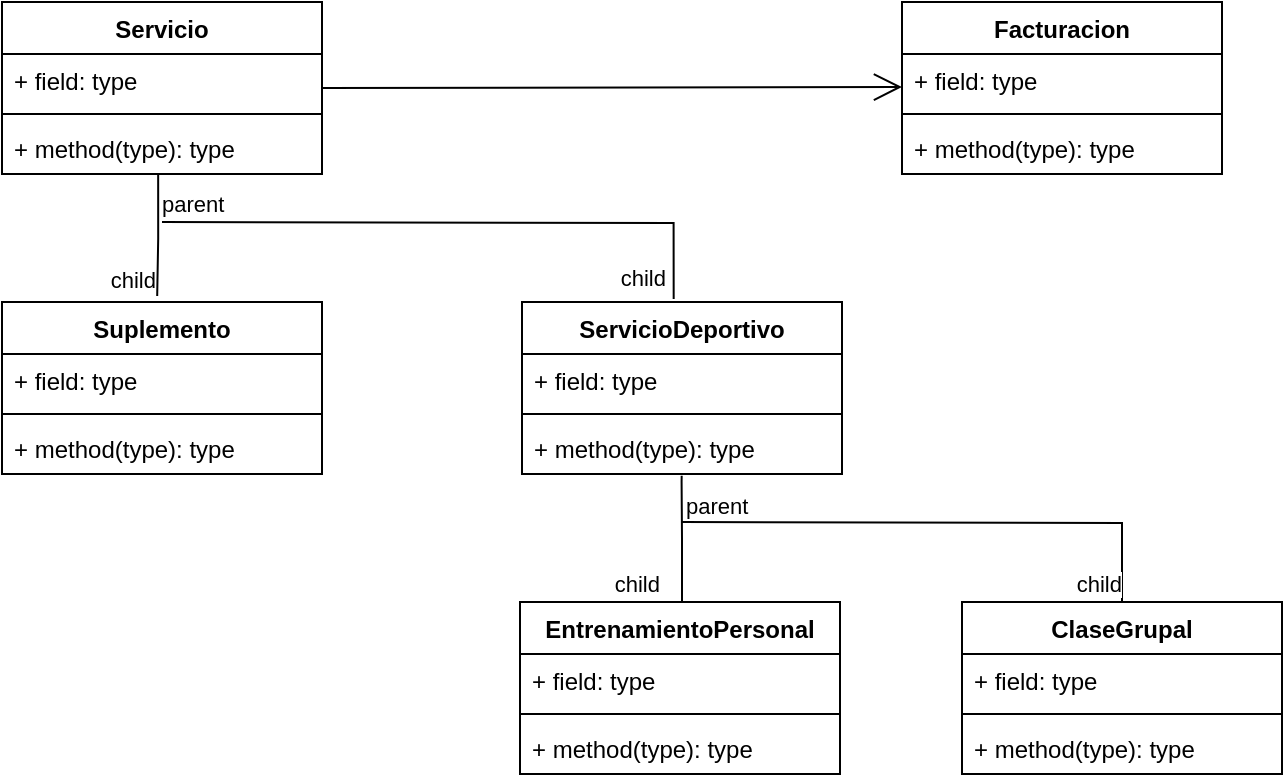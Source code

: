 <mxfile version="24.4.13" type="device">
  <diagram name="Page-1" id="mPIRtNVKWea_nIQziQCm">
    <mxGraphModel dx="880" dy="468" grid="1" gridSize="10" guides="1" tooltips="1" connect="1" arrows="1" fold="1" page="1" pageScale="1" pageWidth="827" pageHeight="1169" math="0" shadow="0">
      <root>
        <mxCell id="0" />
        <mxCell id="1" parent="0" />
        <mxCell id="zn9WiSEQtHNyMCVrO_t_-1" value="Servicio" style="swimlane;fontStyle=1;align=center;verticalAlign=top;childLayout=stackLayout;horizontal=1;startSize=26;horizontalStack=0;resizeParent=1;resizeParentMax=0;resizeLast=0;collapsible=1;marginBottom=0;whiteSpace=wrap;html=1;" parent="1" vertex="1">
          <mxGeometry x="80" y="180" width="160" height="86" as="geometry" />
        </mxCell>
        <mxCell id="zn9WiSEQtHNyMCVrO_t_-2" value="+ field: type" style="text;strokeColor=none;fillColor=none;align=left;verticalAlign=top;spacingLeft=4;spacingRight=4;overflow=hidden;rotatable=0;points=[[0,0.5],[1,0.5]];portConstraint=eastwest;whiteSpace=wrap;html=1;" parent="zn9WiSEQtHNyMCVrO_t_-1" vertex="1">
          <mxGeometry y="26" width="160" height="26" as="geometry" />
        </mxCell>
        <mxCell id="zn9WiSEQtHNyMCVrO_t_-3" value="" style="line;strokeWidth=1;fillColor=none;align=left;verticalAlign=middle;spacingTop=-1;spacingLeft=3;spacingRight=3;rotatable=0;labelPosition=right;points=[];portConstraint=eastwest;strokeColor=inherit;" parent="zn9WiSEQtHNyMCVrO_t_-1" vertex="1">
          <mxGeometry y="52" width="160" height="8" as="geometry" />
        </mxCell>
        <mxCell id="zn9WiSEQtHNyMCVrO_t_-4" value="+ method(type): type" style="text;strokeColor=none;fillColor=none;align=left;verticalAlign=top;spacingLeft=4;spacingRight=4;overflow=hidden;rotatable=0;points=[[0,0.5],[1,0.5]];portConstraint=eastwest;whiteSpace=wrap;html=1;" parent="zn9WiSEQtHNyMCVrO_t_-1" vertex="1">
          <mxGeometry y="60" width="160" height="26" as="geometry" />
        </mxCell>
        <mxCell id="zn9WiSEQtHNyMCVrO_t_-6" value="Facturacion" style="swimlane;fontStyle=1;align=center;verticalAlign=top;childLayout=stackLayout;horizontal=1;startSize=26;horizontalStack=0;resizeParent=1;resizeParentMax=0;resizeLast=0;collapsible=1;marginBottom=0;whiteSpace=wrap;html=1;" parent="1" vertex="1">
          <mxGeometry x="530" y="180" width="160" height="86" as="geometry" />
        </mxCell>
        <mxCell id="zn9WiSEQtHNyMCVrO_t_-7" value="+ field: type" style="text;strokeColor=none;fillColor=none;align=left;verticalAlign=top;spacingLeft=4;spacingRight=4;overflow=hidden;rotatable=0;points=[[0,0.5],[1,0.5]];portConstraint=eastwest;whiteSpace=wrap;html=1;" parent="zn9WiSEQtHNyMCVrO_t_-6" vertex="1">
          <mxGeometry y="26" width="160" height="26" as="geometry" />
        </mxCell>
        <mxCell id="zn9WiSEQtHNyMCVrO_t_-8" value="" style="line;strokeWidth=1;fillColor=none;align=left;verticalAlign=middle;spacingTop=-1;spacingLeft=3;spacingRight=3;rotatable=0;labelPosition=right;points=[];portConstraint=eastwest;strokeColor=inherit;" parent="zn9WiSEQtHNyMCVrO_t_-6" vertex="1">
          <mxGeometry y="52" width="160" height="8" as="geometry" />
        </mxCell>
        <mxCell id="zn9WiSEQtHNyMCVrO_t_-9" value="+ method(type): type" style="text;strokeColor=none;fillColor=none;align=left;verticalAlign=top;spacingLeft=4;spacingRight=4;overflow=hidden;rotatable=0;points=[[0,0.5],[1,0.5]];portConstraint=eastwest;whiteSpace=wrap;html=1;" parent="zn9WiSEQtHNyMCVrO_t_-6" vertex="1">
          <mxGeometry y="60" width="160" height="26" as="geometry" />
        </mxCell>
        <mxCell id="zn9WiSEQtHNyMCVrO_t_-10" value="Suplemento" style="swimlane;fontStyle=1;align=center;verticalAlign=top;childLayout=stackLayout;horizontal=1;startSize=26;horizontalStack=0;resizeParent=1;resizeParentMax=0;resizeLast=0;collapsible=1;marginBottom=0;whiteSpace=wrap;html=1;" parent="1" vertex="1">
          <mxGeometry x="80" y="330" width="160" height="86" as="geometry" />
        </mxCell>
        <mxCell id="zn9WiSEQtHNyMCVrO_t_-11" value="+ field: type" style="text;strokeColor=none;fillColor=none;align=left;verticalAlign=top;spacingLeft=4;spacingRight=4;overflow=hidden;rotatable=0;points=[[0,0.5],[1,0.5]];portConstraint=eastwest;whiteSpace=wrap;html=1;" parent="zn9WiSEQtHNyMCVrO_t_-10" vertex="1">
          <mxGeometry y="26" width="160" height="26" as="geometry" />
        </mxCell>
        <mxCell id="zn9WiSEQtHNyMCVrO_t_-12" value="" style="line;strokeWidth=1;fillColor=none;align=left;verticalAlign=middle;spacingTop=-1;spacingLeft=3;spacingRight=3;rotatable=0;labelPosition=right;points=[];portConstraint=eastwest;strokeColor=inherit;" parent="zn9WiSEQtHNyMCVrO_t_-10" vertex="1">
          <mxGeometry y="52" width="160" height="8" as="geometry" />
        </mxCell>
        <mxCell id="zn9WiSEQtHNyMCVrO_t_-13" value="+ method(type): type" style="text;strokeColor=none;fillColor=none;align=left;verticalAlign=top;spacingLeft=4;spacingRight=4;overflow=hidden;rotatable=0;points=[[0,0.5],[1,0.5]];portConstraint=eastwest;whiteSpace=wrap;html=1;" parent="zn9WiSEQtHNyMCVrO_t_-10" vertex="1">
          <mxGeometry y="60" width="160" height="26" as="geometry" />
        </mxCell>
        <mxCell id="zn9WiSEQtHNyMCVrO_t_-14" value="ServicioDeportivo" style="swimlane;fontStyle=1;align=center;verticalAlign=top;childLayout=stackLayout;horizontal=1;startSize=26;horizontalStack=0;resizeParent=1;resizeParentMax=0;resizeLast=0;collapsible=1;marginBottom=0;whiteSpace=wrap;html=1;" parent="1" vertex="1">
          <mxGeometry x="340" y="330" width="160" height="86" as="geometry" />
        </mxCell>
        <mxCell id="zn9WiSEQtHNyMCVrO_t_-15" value="+ field: type" style="text;strokeColor=none;fillColor=none;align=left;verticalAlign=top;spacingLeft=4;spacingRight=4;overflow=hidden;rotatable=0;points=[[0,0.5],[1,0.5]];portConstraint=eastwest;whiteSpace=wrap;html=1;" parent="zn9WiSEQtHNyMCVrO_t_-14" vertex="1">
          <mxGeometry y="26" width="160" height="26" as="geometry" />
        </mxCell>
        <mxCell id="zn9WiSEQtHNyMCVrO_t_-16" value="" style="line;strokeWidth=1;fillColor=none;align=left;verticalAlign=middle;spacingTop=-1;spacingLeft=3;spacingRight=3;rotatable=0;labelPosition=right;points=[];portConstraint=eastwest;strokeColor=inherit;" parent="zn9WiSEQtHNyMCVrO_t_-14" vertex="1">
          <mxGeometry y="52" width="160" height="8" as="geometry" />
        </mxCell>
        <mxCell id="zn9WiSEQtHNyMCVrO_t_-17" value="+ method(type): type" style="text;strokeColor=none;fillColor=none;align=left;verticalAlign=top;spacingLeft=4;spacingRight=4;overflow=hidden;rotatable=0;points=[[0,0.5],[1,0.5]];portConstraint=eastwest;whiteSpace=wrap;html=1;" parent="zn9WiSEQtHNyMCVrO_t_-14" vertex="1">
          <mxGeometry y="60" width="160" height="26" as="geometry" />
        </mxCell>
        <mxCell id="zn9WiSEQtHNyMCVrO_t_-18" value="EntrenamientoPersonal" style="swimlane;fontStyle=1;align=center;verticalAlign=top;childLayout=stackLayout;horizontal=1;startSize=26;horizontalStack=0;resizeParent=1;resizeParentMax=0;resizeLast=0;collapsible=1;marginBottom=0;whiteSpace=wrap;html=1;" parent="1" vertex="1">
          <mxGeometry x="339" y="480" width="160" height="86" as="geometry" />
        </mxCell>
        <mxCell id="zn9WiSEQtHNyMCVrO_t_-19" value="+ field: type" style="text;strokeColor=none;fillColor=none;align=left;verticalAlign=top;spacingLeft=4;spacingRight=4;overflow=hidden;rotatable=0;points=[[0,0.5],[1,0.5]];portConstraint=eastwest;whiteSpace=wrap;html=1;" parent="zn9WiSEQtHNyMCVrO_t_-18" vertex="1">
          <mxGeometry y="26" width="160" height="26" as="geometry" />
        </mxCell>
        <mxCell id="zn9WiSEQtHNyMCVrO_t_-20" value="" style="line;strokeWidth=1;fillColor=none;align=left;verticalAlign=middle;spacingTop=-1;spacingLeft=3;spacingRight=3;rotatable=0;labelPosition=right;points=[];portConstraint=eastwest;strokeColor=inherit;" parent="zn9WiSEQtHNyMCVrO_t_-18" vertex="1">
          <mxGeometry y="52" width="160" height="8" as="geometry" />
        </mxCell>
        <mxCell id="zn9WiSEQtHNyMCVrO_t_-21" value="+ method(type): type" style="text;strokeColor=none;fillColor=none;align=left;verticalAlign=top;spacingLeft=4;spacingRight=4;overflow=hidden;rotatable=0;points=[[0,0.5],[1,0.5]];portConstraint=eastwest;whiteSpace=wrap;html=1;" parent="zn9WiSEQtHNyMCVrO_t_-18" vertex="1">
          <mxGeometry y="60" width="160" height="26" as="geometry" />
        </mxCell>
        <mxCell id="zn9WiSEQtHNyMCVrO_t_-22" value="ClaseGrupal" style="swimlane;fontStyle=1;align=center;verticalAlign=top;childLayout=stackLayout;horizontal=1;startSize=26;horizontalStack=0;resizeParent=1;resizeParentMax=0;resizeLast=0;collapsible=1;marginBottom=0;whiteSpace=wrap;html=1;" parent="1" vertex="1">
          <mxGeometry x="560" y="480" width="160" height="86" as="geometry" />
        </mxCell>
        <mxCell id="zn9WiSEQtHNyMCVrO_t_-23" value="+ field: type" style="text;strokeColor=none;fillColor=none;align=left;verticalAlign=top;spacingLeft=4;spacingRight=4;overflow=hidden;rotatable=0;points=[[0,0.5],[1,0.5]];portConstraint=eastwest;whiteSpace=wrap;html=1;" parent="zn9WiSEQtHNyMCVrO_t_-22" vertex="1">
          <mxGeometry y="26" width="160" height="26" as="geometry" />
        </mxCell>
        <mxCell id="zn9WiSEQtHNyMCVrO_t_-24" value="" style="line;strokeWidth=1;fillColor=none;align=left;verticalAlign=middle;spacingTop=-1;spacingLeft=3;spacingRight=3;rotatable=0;labelPosition=right;points=[];portConstraint=eastwest;strokeColor=inherit;" parent="zn9WiSEQtHNyMCVrO_t_-22" vertex="1">
          <mxGeometry y="52" width="160" height="8" as="geometry" />
        </mxCell>
        <mxCell id="zn9WiSEQtHNyMCVrO_t_-25" value="+ method(type): type" style="text;strokeColor=none;fillColor=none;align=left;verticalAlign=top;spacingLeft=4;spacingRight=4;overflow=hidden;rotatable=0;points=[[0,0.5],[1,0.5]];portConstraint=eastwest;whiteSpace=wrap;html=1;" parent="zn9WiSEQtHNyMCVrO_t_-22" vertex="1">
          <mxGeometry y="60" width="160" height="26" as="geometry" />
        </mxCell>
        <mxCell id="zn9WiSEQtHNyMCVrO_t_-35" value="" style="endArrow=none;html=1;edgeStyle=orthogonalEdgeStyle;rounded=0;entryX=0.485;entryY=-0.035;entryDx=0;entryDy=0;entryPerimeter=0;exitX=0.488;exitY=1.02;exitDx=0;exitDy=0;exitPerimeter=0;" parent="1" source="zn9WiSEQtHNyMCVrO_t_-4" target="zn9WiSEQtHNyMCVrO_t_-10" edge="1">
          <mxGeometry relative="1" as="geometry">
            <mxPoint x="30" y="360" as="sourcePoint" />
            <mxPoint x="190" y="360" as="targetPoint" />
          </mxGeometry>
        </mxCell>
        <mxCell id="zn9WiSEQtHNyMCVrO_t_-36" value="parent" style="edgeLabel;resizable=0;html=1;align=left;verticalAlign=bottom;" parent="zn9WiSEQtHNyMCVrO_t_-35" connectable="0" vertex="1">
          <mxGeometry x="-1" relative="1" as="geometry">
            <mxPoint y="23" as="offset" />
          </mxGeometry>
        </mxCell>
        <mxCell id="zn9WiSEQtHNyMCVrO_t_-37" value="child" style="edgeLabel;resizable=0;html=1;align=right;verticalAlign=bottom;" parent="zn9WiSEQtHNyMCVrO_t_-35" connectable="0" vertex="1">
          <mxGeometry x="1" relative="1" as="geometry" />
        </mxCell>
        <mxCell id="zn9WiSEQtHNyMCVrO_t_-38" value="" style="endArrow=none;html=1;edgeStyle=orthogonalEdgeStyle;rounded=0;entryX=0.474;entryY=-0.018;entryDx=0;entryDy=0;entryPerimeter=0;" parent="1" target="zn9WiSEQtHNyMCVrO_t_-14" edge="1">
          <mxGeometry relative="1" as="geometry">
            <mxPoint x="160" y="290" as="sourcePoint" />
            <mxPoint x="450" y="290" as="targetPoint" />
          </mxGeometry>
        </mxCell>
        <mxCell id="zn9WiSEQtHNyMCVrO_t_-40" value="child" style="edgeLabel;resizable=0;html=1;align=right;verticalAlign=bottom;" parent="zn9WiSEQtHNyMCVrO_t_-38" connectable="0" vertex="1">
          <mxGeometry x="1" relative="1" as="geometry">
            <mxPoint x="-3" y="-2" as="offset" />
          </mxGeometry>
        </mxCell>
        <mxCell id="zn9WiSEQtHNyMCVrO_t_-41" value="" style="endArrow=none;html=1;edgeStyle=orthogonalEdgeStyle;rounded=0;exitX=0.499;exitY=1.032;exitDx=0;exitDy=0;exitPerimeter=0;" parent="1" source="zn9WiSEQtHNyMCVrO_t_-17" edge="1">
          <mxGeometry relative="1" as="geometry">
            <mxPoint x="440" y="480" as="sourcePoint" />
            <mxPoint x="420" y="480" as="targetPoint" />
            <Array as="points">
              <mxPoint x="420" y="420" />
              <mxPoint x="420" y="448" />
              <mxPoint x="419" y="448" />
            </Array>
          </mxGeometry>
        </mxCell>
        <mxCell id="zn9WiSEQtHNyMCVrO_t_-43" value="child" style="edgeLabel;resizable=0;html=1;align=right;verticalAlign=bottom;" parent="zn9WiSEQtHNyMCVrO_t_-41" connectable="0" vertex="1">
          <mxGeometry x="1" relative="1" as="geometry">
            <mxPoint x="-11" as="offset" />
          </mxGeometry>
        </mxCell>
        <mxCell id="zn9WiSEQtHNyMCVrO_t_-44" value="" style="endArrow=none;html=1;edgeStyle=orthogonalEdgeStyle;rounded=0;entryX=0.5;entryY=0;entryDx=0;entryDy=0;" parent="1" target="zn9WiSEQtHNyMCVrO_t_-22" edge="1">
          <mxGeometry relative="1" as="geometry">
            <mxPoint x="420" y="440" as="sourcePoint" />
            <mxPoint x="640" y="440" as="targetPoint" />
          </mxGeometry>
        </mxCell>
        <mxCell id="zn9WiSEQtHNyMCVrO_t_-45" value="parent" style="edgeLabel;resizable=0;html=1;align=left;verticalAlign=bottom;" parent="zn9WiSEQtHNyMCVrO_t_-44" connectable="0" vertex="1">
          <mxGeometry x="-1" relative="1" as="geometry" />
        </mxCell>
        <mxCell id="zn9WiSEQtHNyMCVrO_t_-46" value="child" style="edgeLabel;resizable=0;html=1;align=right;verticalAlign=bottom;" parent="zn9WiSEQtHNyMCVrO_t_-44" connectable="0" vertex="1">
          <mxGeometry x="1" relative="1" as="geometry" />
        </mxCell>
        <mxCell id="zn9WiSEQtHNyMCVrO_t_-47" value="" style="endArrow=open;endFill=1;endSize=12;html=1;rounded=0;" parent="1" edge="1">
          <mxGeometry width="160" relative="1" as="geometry">
            <mxPoint x="240" y="223" as="sourcePoint" />
            <mxPoint x="530" y="222.5" as="targetPoint" />
          </mxGeometry>
        </mxCell>
      </root>
    </mxGraphModel>
  </diagram>
</mxfile>

